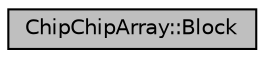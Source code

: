 digraph "ChipChipArray::Block"
{
  edge [fontname="Helvetica",fontsize="10",labelfontname="Helvetica",labelfontsize="10"];
  node [fontname="Helvetica",fontsize="10",shape=record];
  Node1 [label="ChipChipArray::Block",height=0.2,width=0.4,color="black", fillcolor="grey75", style="filled", fontcolor="black"];
}
